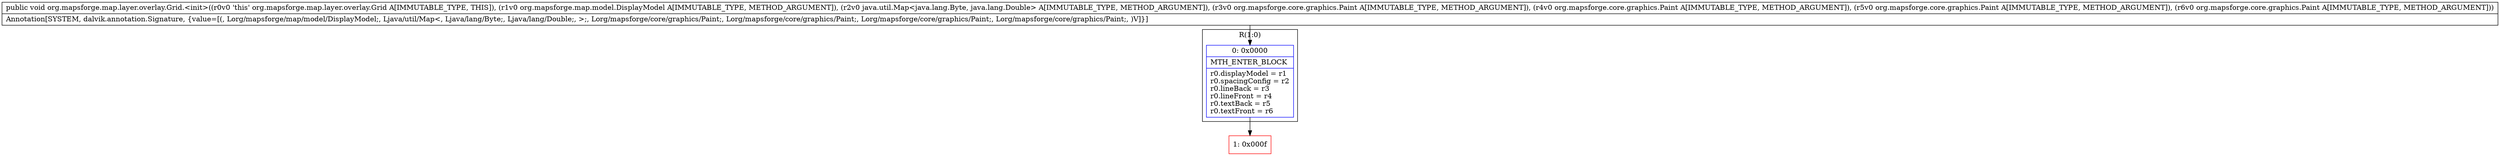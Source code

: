 digraph "CFG fororg.mapsforge.map.layer.overlay.Grid.\<init\>(Lorg\/mapsforge\/map\/model\/DisplayModel;Ljava\/util\/Map;Lorg\/mapsforge\/core\/graphics\/Paint;Lorg\/mapsforge\/core\/graphics\/Paint;Lorg\/mapsforge\/core\/graphics\/Paint;Lorg\/mapsforge\/core\/graphics\/Paint;)V" {
subgraph cluster_Region_1786488591 {
label = "R(1:0)";
node [shape=record,color=blue];
Node_0 [shape=record,label="{0\:\ 0x0000|MTH_ENTER_BLOCK\l|r0.displayModel = r1\lr0.spacingConfig = r2\lr0.lineBack = r3\lr0.lineFront = r4\lr0.textBack = r5\lr0.textFront = r6\l}"];
}
Node_1 [shape=record,color=red,label="{1\:\ 0x000f}"];
MethodNode[shape=record,label="{public void org.mapsforge.map.layer.overlay.Grid.\<init\>((r0v0 'this' org.mapsforge.map.layer.overlay.Grid A[IMMUTABLE_TYPE, THIS]), (r1v0 org.mapsforge.map.model.DisplayModel A[IMMUTABLE_TYPE, METHOD_ARGUMENT]), (r2v0 java.util.Map\<java.lang.Byte, java.lang.Double\> A[IMMUTABLE_TYPE, METHOD_ARGUMENT]), (r3v0 org.mapsforge.core.graphics.Paint A[IMMUTABLE_TYPE, METHOD_ARGUMENT]), (r4v0 org.mapsforge.core.graphics.Paint A[IMMUTABLE_TYPE, METHOD_ARGUMENT]), (r5v0 org.mapsforge.core.graphics.Paint A[IMMUTABLE_TYPE, METHOD_ARGUMENT]), (r6v0 org.mapsforge.core.graphics.Paint A[IMMUTABLE_TYPE, METHOD_ARGUMENT]))  | Annotation[SYSTEM, dalvik.annotation.Signature, \{value=[(, Lorg\/mapsforge\/map\/model\/DisplayModel;, Ljava\/util\/Map\<, Ljava\/lang\/Byte;, Ljava\/lang\/Double;, \>;, Lorg\/mapsforge\/core\/graphics\/Paint;, Lorg\/mapsforge\/core\/graphics\/Paint;, Lorg\/mapsforge\/core\/graphics\/Paint;, Lorg\/mapsforge\/core\/graphics\/Paint;, )V]\}]\l}"];
MethodNode -> Node_0;
Node_0 -> Node_1;
}

